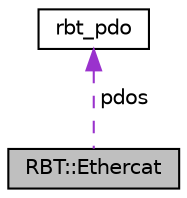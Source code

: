 digraph "RBT::Ethercat"
{
 // LATEX_PDF_SIZE
  edge [fontname="Helvetica",fontsize="10",labelfontname="Helvetica",labelfontsize="10"];
  node [fontname="Helvetica",fontsize="10",shape=record];
  Node1 [label="RBT::Ethercat",height=0.2,width=0.4,color="black", fillcolor="grey75", style="filled", fontcolor="black",tooltip="etherca主站类，包含ethercat主站设置操作和通信操作"];
  Node2 -> Node1 [dir="back",color="darkorchid3",fontsize="10",style="dashed",label=" pdos" ,fontname="Helvetica"];
  Node2 [label="rbt_pdo",height=0.2,width=0.4,color="black", fillcolor="white", style="filled",URL="$structrbt__pdo.html",tooltip=" "];
}
